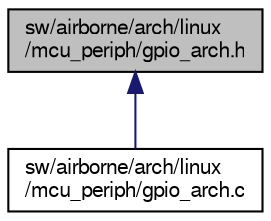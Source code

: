 digraph "sw/airborne/arch/linux/mcu_periph/gpio_arch.h"
{
  edge [fontname="FreeSans",fontsize="10",labelfontname="FreeSans",labelfontsize="10"];
  node [fontname="FreeSans",fontsize="10",shape=record];
  Node1 [label="sw/airborne/arch/linux\l/mcu_periph/gpio_arch.h",height=0.2,width=0.4,color="black", fillcolor="grey75", style="filled", fontcolor="black"];
  Node1 -> Node2 [dir="back",color="midnightblue",fontsize="10",style="solid",fontname="FreeSans"];
  Node2 [label="sw/airborne/arch/linux\l/mcu_periph/gpio_arch.c",height=0.2,width=0.4,color="black", fillcolor="white", style="filled",URL="$linux_2mcu__periph_2gpio__arch_8c.html",tooltip="GPIO helper functions for linux/omap. "];
}
